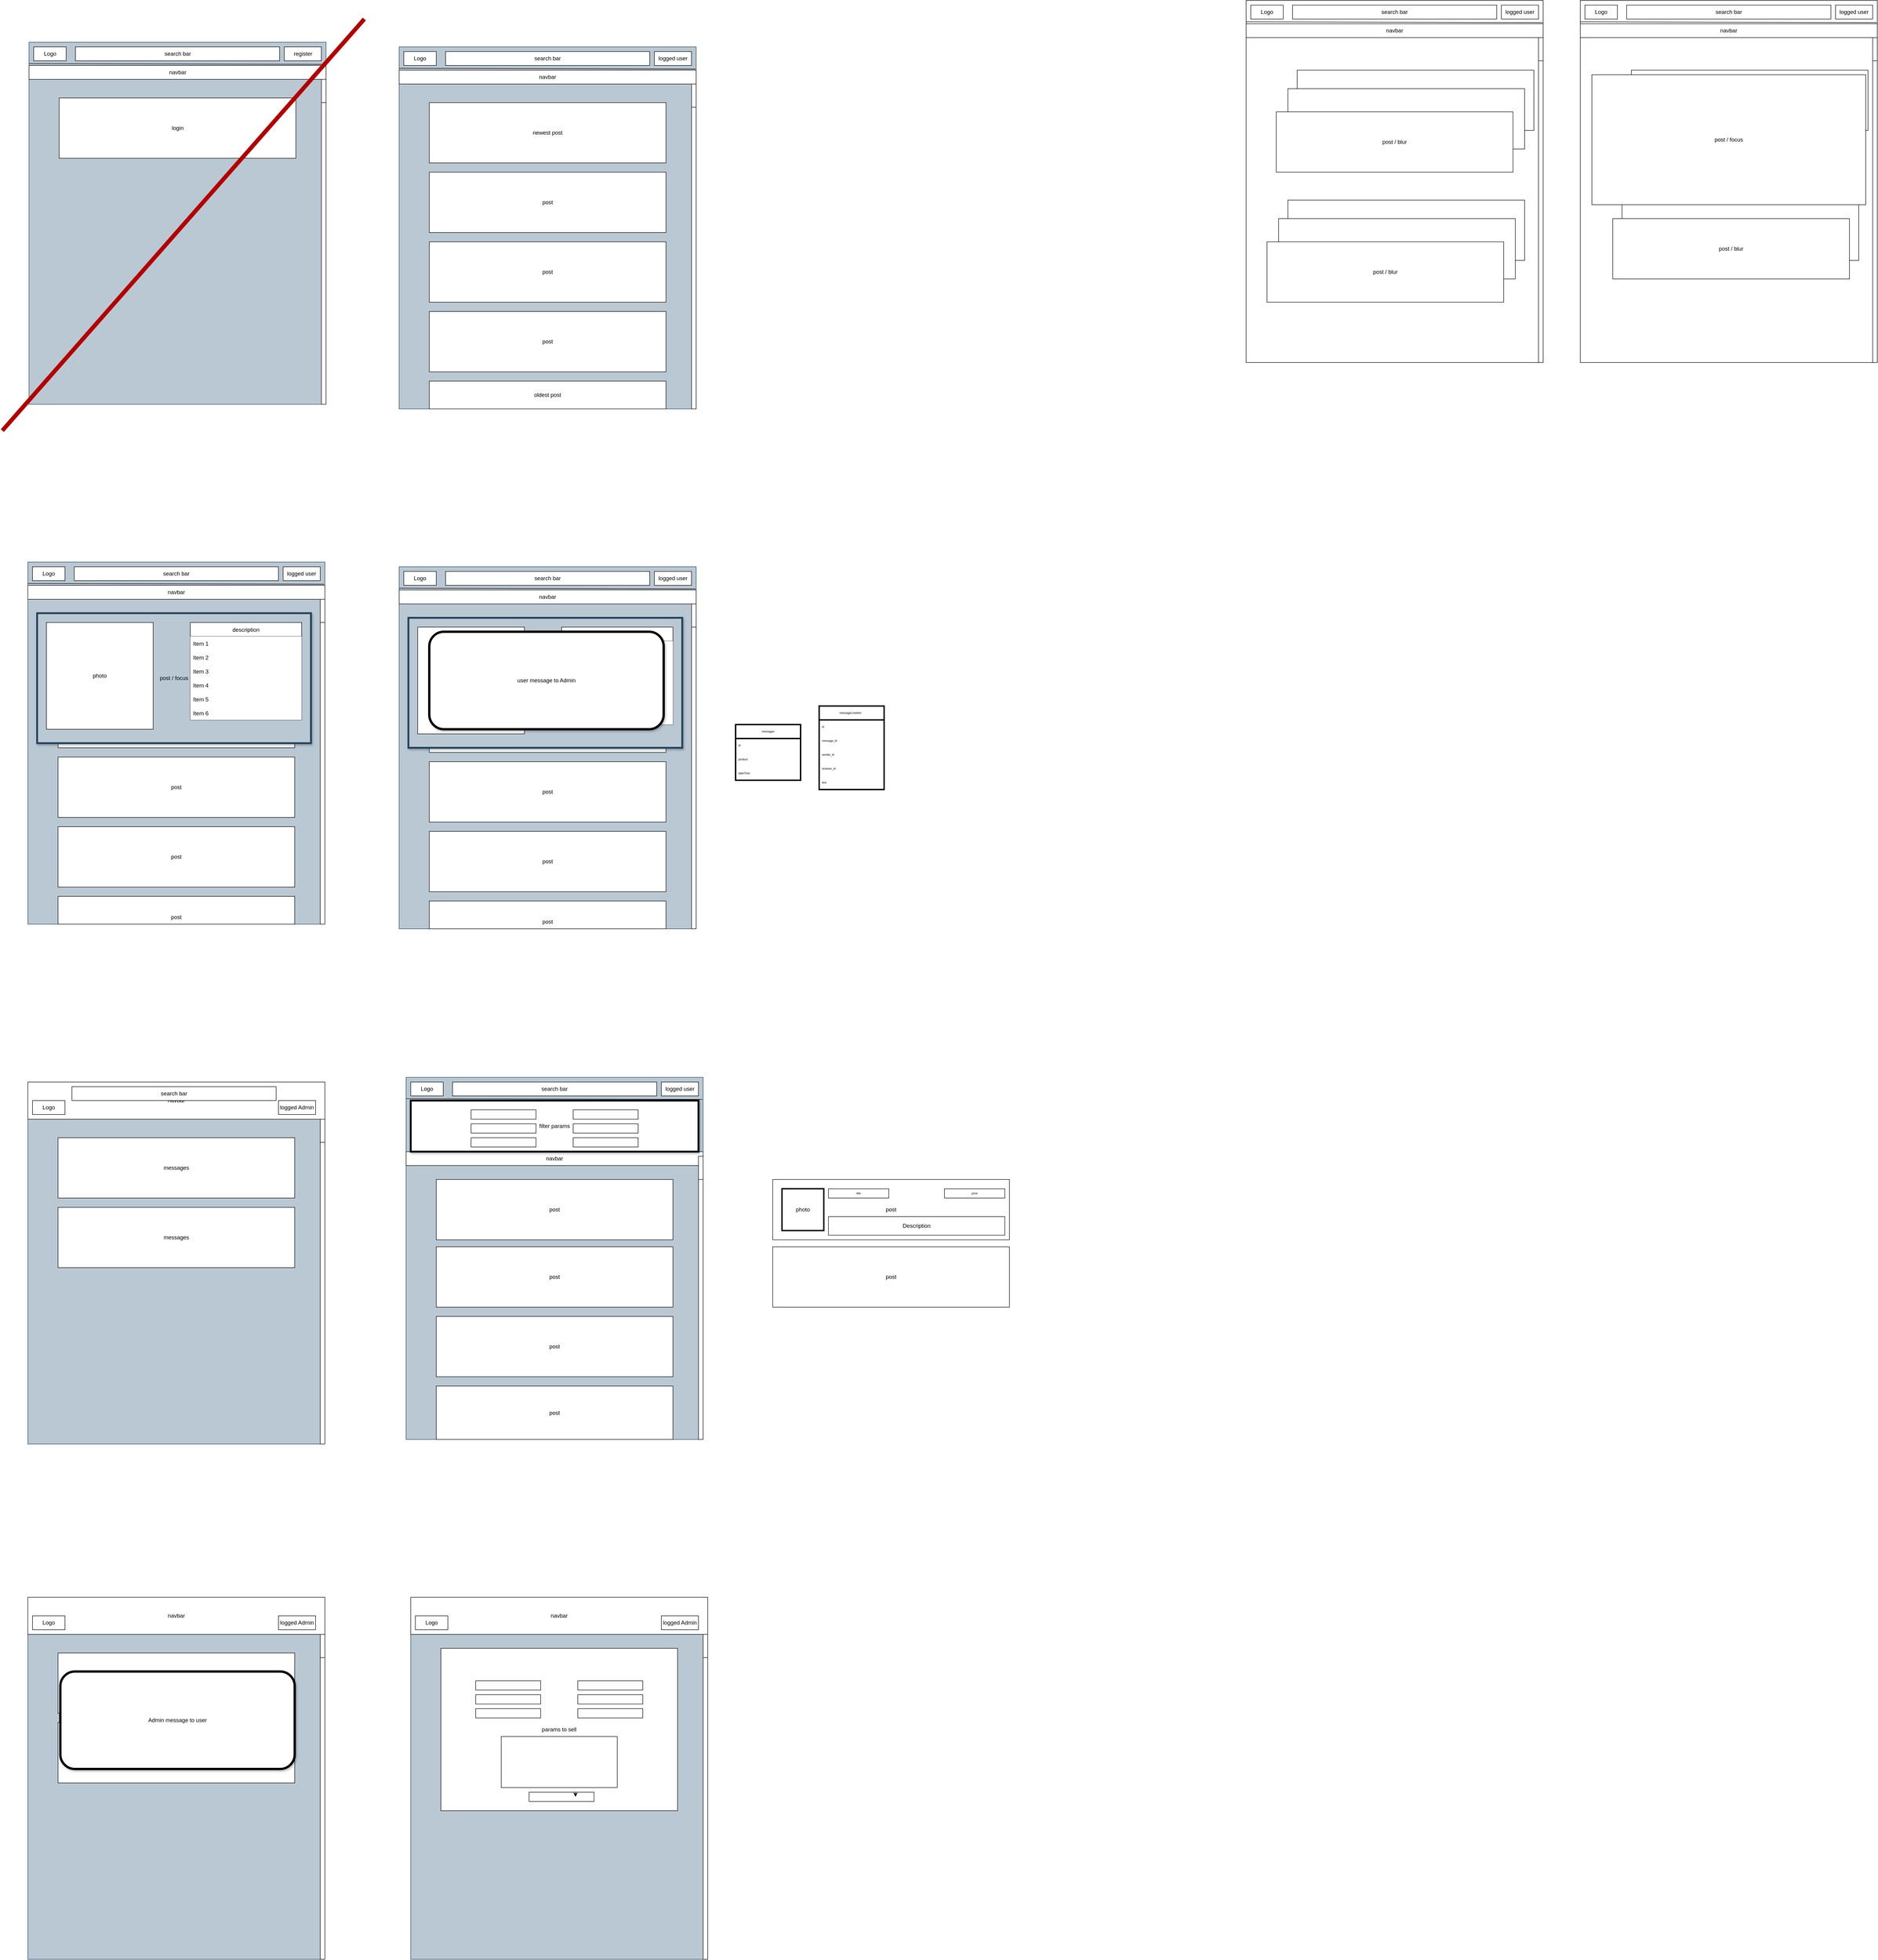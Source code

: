 <mxfile version="17.4.0" type="github">
  <diagram id="93Ngcf3RvPuJD8LFvW3L" name="Page-1">
    <mxGraphModel dx="2494" dy="1588" grid="1" gridSize="10" guides="1" tooltips="1" connect="1" arrows="1" fold="1" page="1" pageScale="1" pageWidth="850" pageHeight="1100" math="0" shadow="0">
      <root>
        <mxCell id="0" />
        <mxCell id="1" parent="0" />
        <mxCell id="HHoXv9YRz0qzlwkMwSRR-1" value="" style="rounded=0;whiteSpace=wrap;html=1;fillColor=#bac8d3;strokeColor=#23445d;" parent="1" vertex="1">
          <mxGeometry x="75" y="100" width="640" height="780" as="geometry" />
        </mxCell>
        <mxCell id="HHoXv9YRz0qzlwkMwSRR-2" value="Logo" style="rounded=0;whiteSpace=wrap;html=1;" parent="1" vertex="1">
          <mxGeometry x="85" y="110" width="70" height="30" as="geometry" />
        </mxCell>
        <mxCell id="HHoXv9YRz0qzlwkMwSRR-3" value="search bar" style="rounded=0;whiteSpace=wrap;html=1;" parent="1" vertex="1">
          <mxGeometry x="175" y="110" width="440" height="30" as="geometry" />
        </mxCell>
        <mxCell id="HHoXv9YRz0qzlwkMwSRR-4" value="logged user" style="rounded=0;whiteSpace=wrap;html=1;" parent="1" vertex="1">
          <mxGeometry x="625" y="110" width="80" height="30" as="geometry" />
        </mxCell>
        <mxCell id="HHoXv9YRz0qzlwkMwSRR-5" value="" style="endArrow=none;html=1;rounded=0;entryX=0.998;entryY=0.061;entryDx=0;entryDy=0;entryPerimeter=0;" parent="1" target="HHoXv9YRz0qzlwkMwSRR-1" edge="1">
          <mxGeometry width="50" height="50" relative="1" as="geometry">
            <mxPoint x="75" y="146" as="sourcePoint" />
            <mxPoint x="475" y="460" as="targetPoint" />
          </mxGeometry>
        </mxCell>
        <mxCell id="HHoXv9YRz0qzlwkMwSRR-6" value="navbar" style="rounded=0;whiteSpace=wrap;html=1;" parent="1" vertex="1">
          <mxGeometry x="75" y="150" width="640" height="30" as="geometry" />
        </mxCell>
        <mxCell id="HHoXv9YRz0qzlwkMwSRR-19" value="newest post" style="rounded=0;whiteSpace=wrap;html=1;" parent="1" vertex="1">
          <mxGeometry x="140" y="220" width="510" height="130" as="geometry" />
        </mxCell>
        <mxCell id="HHoXv9YRz0qzlwkMwSRR-20" value="post" style="rounded=0;whiteSpace=wrap;html=1;" parent="1" vertex="1">
          <mxGeometry x="140" y="370" width="510" height="130" as="geometry" />
        </mxCell>
        <mxCell id="HHoXv9YRz0qzlwkMwSRR-21" value="post" style="rounded=0;whiteSpace=wrap;html=1;" parent="1" vertex="1">
          <mxGeometry x="140" y="520" width="510" height="130" as="geometry" />
        </mxCell>
        <mxCell id="HHoXv9YRz0qzlwkMwSRR-22" value="post" style="rounded=0;whiteSpace=wrap;html=1;" parent="1" vertex="1">
          <mxGeometry x="140" y="670" width="510" height="130" as="geometry" />
        </mxCell>
        <mxCell id="HHoXv9YRz0qzlwkMwSRR-23" value="oldest post" style="rounded=0;whiteSpace=wrap;html=1;" parent="1" vertex="1">
          <mxGeometry x="140" y="820" width="510" height="60" as="geometry" />
        </mxCell>
        <mxCell id="HHoXv9YRz0qzlwkMwSRR-24" value="" style="rounded=0;whiteSpace=wrap;html=1;" parent="1" vertex="1">
          <mxGeometry x="705" y="180" width="10" height="700" as="geometry" />
        </mxCell>
        <mxCell id="HHoXv9YRz0qzlwkMwSRR-25" value="" style="rounded=0;whiteSpace=wrap;html=1;" parent="1" vertex="1">
          <mxGeometry x="705" y="180" width="10" height="50" as="geometry" />
        </mxCell>
        <mxCell id="HHoXv9YRz0qzlwkMwSRR-28" value="" style="rounded=0;whiteSpace=wrap;html=1;fillColor=#bac8d3;strokeColor=#23445d;" parent="1" vertex="1">
          <mxGeometry x="-722.5" y="90" width="640" height="780" as="geometry" />
        </mxCell>
        <mxCell id="HHoXv9YRz0qzlwkMwSRR-29" value="Logo" style="rounded=0;whiteSpace=wrap;html=1;" parent="1" vertex="1">
          <mxGeometry x="-712.5" y="100" width="70" height="30" as="geometry" />
        </mxCell>
        <mxCell id="HHoXv9YRz0qzlwkMwSRR-30" value="search bar" style="rounded=0;whiteSpace=wrap;html=1;" parent="1" vertex="1">
          <mxGeometry x="-622.5" y="100" width="440" height="30" as="geometry" />
        </mxCell>
        <mxCell id="HHoXv9YRz0qzlwkMwSRR-31" value="register" style="rounded=0;whiteSpace=wrap;html=1;" parent="1" vertex="1">
          <mxGeometry x="-172.5" y="100" width="80" height="30" as="geometry" />
        </mxCell>
        <mxCell id="HHoXv9YRz0qzlwkMwSRR-32" value="" style="endArrow=none;html=1;rounded=0;entryX=0.998;entryY=0.061;entryDx=0;entryDy=0;entryPerimeter=0;" parent="1" target="HHoXv9YRz0qzlwkMwSRR-28" edge="1">
          <mxGeometry width="50" height="50" relative="1" as="geometry">
            <mxPoint x="-722.5" y="136" as="sourcePoint" />
            <mxPoint x="-322.5" y="450" as="targetPoint" />
          </mxGeometry>
        </mxCell>
        <mxCell id="HHoXv9YRz0qzlwkMwSRR-33" value="navbar" style="rounded=0;whiteSpace=wrap;html=1;" parent="1" vertex="1">
          <mxGeometry x="-722.5" y="140" width="640" height="30" as="geometry" />
        </mxCell>
        <mxCell id="HHoXv9YRz0qzlwkMwSRR-34" value="login" style="rounded=0;whiteSpace=wrap;html=1;" parent="1" vertex="1">
          <mxGeometry x="-657.5" y="210" width="510" height="130" as="geometry" />
        </mxCell>
        <mxCell id="HHoXv9YRz0qzlwkMwSRR-39" value="" style="rounded=0;whiteSpace=wrap;html=1;" parent="1" vertex="1">
          <mxGeometry x="-92.5" y="170" width="10" height="700" as="geometry" />
        </mxCell>
        <mxCell id="HHoXv9YRz0qzlwkMwSRR-40" value="" style="rounded=0;whiteSpace=wrap;html=1;" parent="1" vertex="1">
          <mxGeometry x="-92.5" y="170" width="10" height="50" as="geometry" />
        </mxCell>
        <mxCell id="HHoXv9YRz0qzlwkMwSRR-41" value="" style="rounded=0;whiteSpace=wrap;html=1;" parent="1" vertex="1">
          <mxGeometry x="1900" width="640" height="780" as="geometry" />
        </mxCell>
        <mxCell id="HHoXv9YRz0qzlwkMwSRR-42" value="Logo" style="rounded=0;whiteSpace=wrap;html=1;" parent="1" vertex="1">
          <mxGeometry x="1910" y="10" width="70" height="30" as="geometry" />
        </mxCell>
        <mxCell id="HHoXv9YRz0qzlwkMwSRR-43" value="search bar" style="rounded=0;whiteSpace=wrap;html=1;" parent="1" vertex="1">
          <mxGeometry x="2000" y="10" width="440" height="30" as="geometry" />
        </mxCell>
        <mxCell id="HHoXv9YRz0qzlwkMwSRR-44" value="logged user" style="rounded=0;whiteSpace=wrap;html=1;" parent="1" vertex="1">
          <mxGeometry x="2450" y="10" width="80" height="30" as="geometry" />
        </mxCell>
        <mxCell id="HHoXv9YRz0qzlwkMwSRR-45" value="" style="endArrow=none;html=1;rounded=0;entryX=0.998;entryY=0.061;entryDx=0;entryDy=0;entryPerimeter=0;" parent="1" target="HHoXv9YRz0qzlwkMwSRR-41" edge="1">
          <mxGeometry width="50" height="50" relative="1" as="geometry">
            <mxPoint x="1900.0" y="46" as="sourcePoint" />
            <mxPoint x="2300" y="360" as="targetPoint" />
          </mxGeometry>
        </mxCell>
        <mxCell id="HHoXv9YRz0qzlwkMwSRR-46" value="navbar" style="rounded=0;whiteSpace=wrap;html=1;" parent="1" vertex="1">
          <mxGeometry x="1900" y="50" width="640" height="30" as="geometry" />
        </mxCell>
        <mxCell id="HHoXv9YRz0qzlwkMwSRR-47" value="post" style="rounded=0;whiteSpace=wrap;html=1;" parent="1" vertex="1">
          <mxGeometry x="2010" y="150" width="510" height="130" as="geometry" />
        </mxCell>
        <mxCell id="HHoXv9YRz0qzlwkMwSRR-48" value="post" style="rounded=0;whiteSpace=wrap;html=1;" parent="1" vertex="1">
          <mxGeometry x="1990" y="190" width="510" height="130" as="geometry" />
        </mxCell>
        <mxCell id="HHoXv9YRz0qzlwkMwSRR-49" value="post / blur" style="rounded=0;whiteSpace=wrap;html=1;" parent="1" vertex="1">
          <mxGeometry x="1965" y="240" width="510" height="130" as="geometry" />
        </mxCell>
        <mxCell id="HHoXv9YRz0qzlwkMwSRR-52" value="" style="rounded=0;whiteSpace=wrap;html=1;" parent="1" vertex="1">
          <mxGeometry x="2530" y="80" width="10" height="700" as="geometry" />
        </mxCell>
        <mxCell id="HHoXv9YRz0qzlwkMwSRR-53" value="" style="rounded=0;whiteSpace=wrap;html=1;" parent="1" vertex="1">
          <mxGeometry x="2530" y="80" width="10" height="50" as="geometry" />
        </mxCell>
        <mxCell id="HHoXv9YRz0qzlwkMwSRR-54" value="post" style="rounded=0;whiteSpace=wrap;html=1;" parent="1" vertex="1">
          <mxGeometry x="1990" y="430" width="510" height="130" as="geometry" />
        </mxCell>
        <mxCell id="HHoXv9YRz0qzlwkMwSRR-55" value="post" style="rounded=0;whiteSpace=wrap;html=1;" parent="1" vertex="1">
          <mxGeometry x="1970" y="470" width="510" height="130" as="geometry" />
        </mxCell>
        <mxCell id="HHoXv9YRz0qzlwkMwSRR-56" value="post / blur" style="rounded=0;whiteSpace=wrap;html=1;" parent="1" vertex="1">
          <mxGeometry x="1945" y="520" width="510" height="130" as="geometry" />
        </mxCell>
        <mxCell id="HHoXv9YRz0qzlwkMwSRR-58" value="" style="rounded=0;whiteSpace=wrap;html=1;" parent="1" vertex="1">
          <mxGeometry x="2620" width="640" height="780" as="geometry" />
        </mxCell>
        <mxCell id="HHoXv9YRz0qzlwkMwSRR-59" value="Logo" style="rounded=0;whiteSpace=wrap;html=1;" parent="1" vertex="1">
          <mxGeometry x="2630" y="10" width="70" height="30" as="geometry" />
        </mxCell>
        <mxCell id="HHoXv9YRz0qzlwkMwSRR-60" value="search bar" style="rounded=0;whiteSpace=wrap;html=1;" parent="1" vertex="1">
          <mxGeometry x="2720" y="10" width="440" height="30" as="geometry" />
        </mxCell>
        <mxCell id="HHoXv9YRz0qzlwkMwSRR-61" value="logged user" style="rounded=0;whiteSpace=wrap;html=1;" parent="1" vertex="1">
          <mxGeometry x="3170" y="10" width="80" height="30" as="geometry" />
        </mxCell>
        <mxCell id="HHoXv9YRz0qzlwkMwSRR-62" value="" style="endArrow=none;html=1;rounded=0;entryX=0.998;entryY=0.061;entryDx=0;entryDy=0;entryPerimeter=0;" parent="1" target="HHoXv9YRz0qzlwkMwSRR-58" edge="1">
          <mxGeometry width="50" height="50" relative="1" as="geometry">
            <mxPoint x="2620" y="46" as="sourcePoint" />
            <mxPoint x="3020" y="360" as="targetPoint" />
          </mxGeometry>
        </mxCell>
        <mxCell id="HHoXv9YRz0qzlwkMwSRR-63" value="navbar" style="rounded=0;whiteSpace=wrap;html=1;" parent="1" vertex="1">
          <mxGeometry x="2620" y="50" width="640" height="30" as="geometry" />
        </mxCell>
        <mxCell id="HHoXv9YRz0qzlwkMwSRR-64" value="post" style="rounded=0;whiteSpace=wrap;html=1;" parent="1" vertex="1">
          <mxGeometry x="2730" y="150" width="510" height="130" as="geometry" />
        </mxCell>
        <mxCell id="HHoXv9YRz0qzlwkMwSRR-65" value="post" style="rounded=0;whiteSpace=wrap;html=1;" parent="1" vertex="1">
          <mxGeometry x="2710" y="190" width="510" height="130" as="geometry" />
        </mxCell>
        <mxCell id="HHoXv9YRz0qzlwkMwSRR-66" value="post" style="rounded=0;whiteSpace=wrap;html=1;" parent="1" vertex="1">
          <mxGeometry x="2685" y="240" width="510" height="130" as="geometry" />
        </mxCell>
        <mxCell id="HHoXv9YRz0qzlwkMwSRR-67" value="" style="rounded=0;whiteSpace=wrap;html=1;" parent="1" vertex="1">
          <mxGeometry x="3250" y="80" width="10" height="700" as="geometry" />
        </mxCell>
        <mxCell id="HHoXv9YRz0qzlwkMwSRR-68" value="" style="rounded=0;whiteSpace=wrap;html=1;" parent="1" vertex="1">
          <mxGeometry x="3250" y="80" width="10" height="50" as="geometry" />
        </mxCell>
        <mxCell id="HHoXv9YRz0qzlwkMwSRR-69" value="post" style="rounded=0;whiteSpace=wrap;html=1;" parent="1" vertex="1">
          <mxGeometry x="2710" y="430" width="510" height="130" as="geometry" />
        </mxCell>
        <mxCell id="HHoXv9YRz0qzlwkMwSRR-70" value="post / blur" style="rounded=0;whiteSpace=wrap;html=1;" parent="1" vertex="1">
          <mxGeometry x="2690" y="470" width="510" height="130" as="geometry" />
        </mxCell>
        <mxCell id="HHoXv9YRz0qzlwkMwSRR-71" value="post / focus" style="rounded=0;whiteSpace=wrap;html=1;" parent="1" vertex="1">
          <mxGeometry x="2645" y="160" width="590" height="280" as="geometry" />
        </mxCell>
        <mxCell id="HHoXv9YRz0qzlwkMwSRR-72" value="" style="rounded=0;whiteSpace=wrap;html=1;fillColor=#bac8d3;strokeColor=#23445d;" parent="1" vertex="1">
          <mxGeometry x="-725" y="1210" width="640" height="780" as="geometry" />
        </mxCell>
        <mxCell id="HHoXv9YRz0qzlwkMwSRR-73" value="Logo" style="rounded=0;whiteSpace=wrap;html=1;" parent="1" vertex="1">
          <mxGeometry x="-715" y="1220" width="70" height="30" as="geometry" />
        </mxCell>
        <mxCell id="HHoXv9YRz0qzlwkMwSRR-74" value="search bar" style="rounded=0;whiteSpace=wrap;html=1;" parent="1" vertex="1">
          <mxGeometry x="-625" y="1220" width="440" height="30" as="geometry" />
        </mxCell>
        <mxCell id="HHoXv9YRz0qzlwkMwSRR-75" value="logged user" style="rounded=0;whiteSpace=wrap;html=1;" parent="1" vertex="1">
          <mxGeometry x="-175" y="1220" width="80" height="30" as="geometry" />
        </mxCell>
        <mxCell id="HHoXv9YRz0qzlwkMwSRR-76" value="" style="endArrow=none;html=1;rounded=0;entryX=0.998;entryY=0.061;entryDx=0;entryDy=0;entryPerimeter=0;" parent="1" target="HHoXv9YRz0qzlwkMwSRR-72" edge="1">
          <mxGeometry width="50" height="50" relative="1" as="geometry">
            <mxPoint x="-725" y="1256" as="sourcePoint" />
            <mxPoint x="-325" y="1570" as="targetPoint" />
          </mxGeometry>
        </mxCell>
        <mxCell id="HHoXv9YRz0qzlwkMwSRR-77" value="navbar" style="rounded=0;whiteSpace=wrap;html=1;" parent="1" vertex="1">
          <mxGeometry x="-725" y="1260" width="640" height="30" as="geometry" />
        </mxCell>
        <mxCell id="HHoXv9YRz0qzlwkMwSRR-78" value="post" style="rounded=0;whiteSpace=wrap;html=1;" parent="1" vertex="1">
          <mxGeometry x="-660" y="1330" width="510" height="130" as="geometry" />
        </mxCell>
        <mxCell id="HHoXv9YRz0qzlwkMwSRR-79" value="post" style="rounded=0;whiteSpace=wrap;html=1;" parent="1" vertex="1">
          <mxGeometry x="-660" y="1480" width="510" height="130" as="geometry" />
        </mxCell>
        <mxCell id="HHoXv9YRz0qzlwkMwSRR-80" value="post" style="rounded=0;whiteSpace=wrap;html=1;" parent="1" vertex="1">
          <mxGeometry x="-660" y="1630" width="510" height="130" as="geometry" />
        </mxCell>
        <mxCell id="HHoXv9YRz0qzlwkMwSRR-81" value="post" style="rounded=0;whiteSpace=wrap;html=1;" parent="1" vertex="1">
          <mxGeometry x="-660" y="1780" width="510" height="130" as="geometry" />
        </mxCell>
        <mxCell id="HHoXv9YRz0qzlwkMwSRR-82" value="&lt;br&gt;&lt;br&gt;post" style="rounded=0;whiteSpace=wrap;html=1;" parent="1" vertex="1">
          <mxGeometry x="-660" y="1930" width="510" height="60" as="geometry" />
        </mxCell>
        <mxCell id="HHoXv9YRz0qzlwkMwSRR-83" value="" style="rounded=0;whiteSpace=wrap;html=1;" parent="1" vertex="1">
          <mxGeometry x="-95" y="1290" width="10" height="700" as="geometry" />
        </mxCell>
        <mxCell id="HHoXv9YRz0qzlwkMwSRR-84" value="" style="rounded=0;whiteSpace=wrap;html=1;" parent="1" vertex="1">
          <mxGeometry x="-95" y="1290" width="10" height="50" as="geometry" />
        </mxCell>
        <mxCell id="HHoXv9YRz0qzlwkMwSRR-85" value="post / focus" style="rounded=0;whiteSpace=wrap;html=1;fillColor=#bac8d3;strokeColor=#23445d;gradientColor=none;strokeWidth=4;perimeterSpacing=8;glass=0;shadow=1;sketch=0;" parent="1" vertex="1">
          <mxGeometry x="-705" y="1320" width="590" height="280" as="geometry" />
        </mxCell>
        <mxCell id="HHoXv9YRz0qzlwkMwSRR-86" value="photo" style="whiteSpace=wrap;html=1;aspect=fixed;" parent="1" vertex="1">
          <mxGeometry x="-685" y="1340" width="230" height="230" as="geometry" />
        </mxCell>
        <mxCell id="HHoXv9YRz0qzlwkMwSRR-87" value="description" style="swimlane;fontStyle=0;childLayout=stackLayout;horizontal=1;startSize=30;horizontalStack=0;resizeParent=1;resizeParentMax=0;resizeLast=0;collapsible=1;marginBottom=0;" parent="1" vertex="1">
          <mxGeometry x="-375" y="1340" width="240" height="210" as="geometry" />
        </mxCell>
        <mxCell id="HHoXv9YRz0qzlwkMwSRR-88" value="Item 1" style="text;align=left;verticalAlign=middle;spacingLeft=4;spacingRight=4;overflow=hidden;points=[[0,0.5],[1,0.5]];portConstraint=eastwest;rotatable=0;fillColor=default;" parent="HHoXv9YRz0qzlwkMwSRR-87" vertex="1">
          <mxGeometry y="30" width="240" height="30" as="geometry" />
        </mxCell>
        <mxCell id="HHoXv9YRz0qzlwkMwSRR-89" value="Item 2" style="text;align=left;verticalAlign=middle;spacingLeft=4;spacingRight=4;overflow=hidden;points=[[0,0.5],[1,0.5]];portConstraint=eastwest;rotatable=0;fillColor=default;" parent="HHoXv9YRz0qzlwkMwSRR-87" vertex="1">
          <mxGeometry y="60" width="240" height="30" as="geometry" />
        </mxCell>
        <mxCell id="HHoXv9YRz0qzlwkMwSRR-90" value="Item 3" style="text;align=left;verticalAlign=middle;spacingLeft=4;spacingRight=4;overflow=hidden;points=[[0,0.5],[1,0.5]];portConstraint=eastwest;rotatable=0;fillColor=default;" parent="HHoXv9YRz0qzlwkMwSRR-87" vertex="1">
          <mxGeometry y="90" width="240" height="30" as="geometry" />
        </mxCell>
        <mxCell id="HHoXv9YRz0qzlwkMwSRR-91" value="Item 4" style="text;align=left;verticalAlign=middle;spacingLeft=4;spacingRight=4;overflow=hidden;points=[[0,0.5],[1,0.5]];portConstraint=eastwest;rotatable=0;fillColor=default;" parent="HHoXv9YRz0qzlwkMwSRR-87" vertex="1">
          <mxGeometry y="120" width="240" height="30" as="geometry" />
        </mxCell>
        <mxCell id="HHoXv9YRz0qzlwkMwSRR-92" value="Item 5" style="text;align=left;verticalAlign=middle;spacingLeft=4;spacingRight=4;overflow=hidden;points=[[0,0.5],[1,0.5]];portConstraint=eastwest;rotatable=0;fillColor=default;" parent="HHoXv9YRz0qzlwkMwSRR-87" vertex="1">
          <mxGeometry y="150" width="240" height="30" as="geometry" />
        </mxCell>
        <mxCell id="HHoXv9YRz0qzlwkMwSRR-93" value="Item 6" style="text;align=left;verticalAlign=middle;spacingLeft=4;spacingRight=4;overflow=hidden;points=[[0,0.5],[1,0.5]];portConstraint=eastwest;rotatable=0;fillColor=default;" parent="HHoXv9YRz0qzlwkMwSRR-87" vertex="1">
          <mxGeometry y="180" width="240" height="30" as="geometry" />
        </mxCell>
        <mxCell id="HHoXv9YRz0qzlwkMwSRR-94" value="" style="rounded=0;whiteSpace=wrap;html=1;fillColor=#bac8d3;strokeColor=#23445d;" parent="1" vertex="1">
          <mxGeometry x="90" y="2320" width="640" height="780" as="geometry" />
        </mxCell>
        <mxCell id="HHoXv9YRz0qzlwkMwSRR-95" value="Logo" style="rounded=0;whiteSpace=wrap;html=1;" parent="1" vertex="1">
          <mxGeometry x="100" y="2330" width="70" height="30" as="geometry" />
        </mxCell>
        <mxCell id="HHoXv9YRz0qzlwkMwSRR-96" value="search bar" style="rounded=0;whiteSpace=wrap;html=1;" parent="1" vertex="1">
          <mxGeometry x="190" y="2330" width="440" height="30" as="geometry" />
        </mxCell>
        <mxCell id="HHoXv9YRz0qzlwkMwSRR-97" value="logged user" style="rounded=0;whiteSpace=wrap;html=1;" parent="1" vertex="1">
          <mxGeometry x="640" y="2330" width="80" height="30" as="geometry" />
        </mxCell>
        <mxCell id="HHoXv9YRz0qzlwkMwSRR-98" value="" style="endArrow=none;html=1;rounded=0;entryX=0.998;entryY=0.061;entryDx=0;entryDy=0;entryPerimeter=0;" parent="1" target="HHoXv9YRz0qzlwkMwSRR-94" edge="1">
          <mxGeometry width="50" height="50" relative="1" as="geometry">
            <mxPoint x="90" y="2366" as="sourcePoint" />
            <mxPoint x="490" y="2680" as="targetPoint" />
          </mxGeometry>
        </mxCell>
        <mxCell id="HHoXv9YRz0qzlwkMwSRR-99" value="navbar" style="rounded=0;whiteSpace=wrap;html=1;" parent="1" vertex="1">
          <mxGeometry x="90" y="2480" width="640" height="30" as="geometry" />
        </mxCell>
        <mxCell id="HHoXv9YRz0qzlwkMwSRR-100" value="post" style="rounded=0;whiteSpace=wrap;html=1;" parent="1" vertex="1">
          <mxGeometry x="155" y="2685" width="510" height="130" as="geometry" />
        </mxCell>
        <mxCell id="HHoXv9YRz0qzlwkMwSRR-101" value="post" style="rounded=0;whiteSpace=wrap;html=1;" parent="1" vertex="1">
          <mxGeometry x="155" y="2835" width="510" height="130" as="geometry" />
        </mxCell>
        <mxCell id="HHoXv9YRz0qzlwkMwSRR-102" value="post" style="rounded=0;whiteSpace=wrap;html=1;" parent="1" vertex="1">
          <mxGeometry x="155" y="2985" width="510" height="115" as="geometry" />
        </mxCell>
        <mxCell id="HHoXv9YRz0qzlwkMwSRR-105" value="" style="rounded=0;whiteSpace=wrap;html=1;" parent="1" vertex="1">
          <mxGeometry x="720" y="2490" width="10" height="610" as="geometry" />
        </mxCell>
        <mxCell id="HHoXv9YRz0qzlwkMwSRR-106" value="" style="rounded=0;whiteSpace=wrap;html=1;" parent="1" vertex="1">
          <mxGeometry x="720" y="2490" width="10" height="50" as="geometry" />
        </mxCell>
        <mxCell id="HHoXv9YRz0qzlwkMwSRR-107" value="filter params" style="rounded=0;whiteSpace=wrap;html=1;shadow=1;glass=0;sketch=0;strokeWidth=4;fillColor=default;gradientColor=none;" parent="1" vertex="1">
          <mxGeometry x="100" y="2370" width="620" height="110" as="geometry" />
        </mxCell>
        <mxCell id="HHoXv9YRz0qzlwkMwSRR-108" value="" style="rounded=0;whiteSpace=wrap;html=1;shadow=0;glass=0;sketch=0;strokeWidth=1;fillColor=default;gradientColor=none;" parent="1" vertex="1">
          <mxGeometry x="230" y="2390" width="140" height="20" as="geometry" />
        </mxCell>
        <mxCell id="HHoXv9YRz0qzlwkMwSRR-109" value="" style="rounded=0;whiteSpace=wrap;html=1;shadow=0;glass=0;sketch=0;strokeWidth=1;fillColor=default;gradientColor=none;" parent="1" vertex="1">
          <mxGeometry x="230" y="2420" width="140" height="20" as="geometry" />
        </mxCell>
        <mxCell id="HHoXv9YRz0qzlwkMwSRR-110" value="" style="rounded=0;whiteSpace=wrap;html=1;shadow=0;glass=0;sketch=0;strokeWidth=1;fillColor=default;gradientColor=none;" parent="1" vertex="1">
          <mxGeometry x="230" y="2450" width="140" height="20" as="geometry" />
        </mxCell>
        <mxCell id="HHoXv9YRz0qzlwkMwSRR-111" value="" style="rounded=0;whiteSpace=wrap;html=1;shadow=0;glass=0;sketch=0;strokeWidth=1;fillColor=default;gradientColor=none;" parent="1" vertex="1">
          <mxGeometry x="450" y="2390" width="140" height="20" as="geometry" />
        </mxCell>
        <mxCell id="HHoXv9YRz0qzlwkMwSRR-112" value="" style="rounded=0;whiteSpace=wrap;html=1;shadow=0;glass=0;sketch=0;strokeWidth=1;fillColor=default;gradientColor=none;" parent="1" vertex="1">
          <mxGeometry x="450" y="2420" width="140" height="20" as="geometry" />
        </mxCell>
        <mxCell id="HHoXv9YRz0qzlwkMwSRR-113" value="" style="rounded=0;whiteSpace=wrap;html=1;shadow=0;glass=0;sketch=0;strokeWidth=1;fillColor=default;gradientColor=none;" parent="1" vertex="1">
          <mxGeometry x="450" y="2450" width="140" height="20" as="geometry" />
        </mxCell>
        <mxCell id="HHoXv9YRz0qzlwkMwSRR-114" value="post" style="rounded=0;whiteSpace=wrap;html=1;" parent="1" vertex="1">
          <mxGeometry x="155" y="2540" width="510" height="130" as="geometry" />
        </mxCell>
        <mxCell id="HHoXv9YRz0qzlwkMwSRR-115" style="edgeStyle=orthogonalEdgeStyle;rounded=0;orthogonalLoop=1;jettySize=auto;html=1;exitX=0.5;exitY=1;exitDx=0;exitDy=0;" parent="1" source="HHoXv9YRz0qzlwkMwSRR-102" target="HHoXv9YRz0qzlwkMwSRR-102" edge="1">
          <mxGeometry relative="1" as="geometry" />
        </mxCell>
        <mxCell id="HHoXv9YRz0qzlwkMwSRR-117" value="" style="rounded=0;whiteSpace=wrap;html=1;fillColor=#bac8d3;strokeColor=#23445d;" parent="1" vertex="1">
          <mxGeometry x="75" y="1220" width="640" height="780" as="geometry" />
        </mxCell>
        <mxCell id="HHoXv9YRz0qzlwkMwSRR-118" value="Logo" style="rounded=0;whiteSpace=wrap;html=1;" parent="1" vertex="1">
          <mxGeometry x="85" y="1230" width="70" height="30" as="geometry" />
        </mxCell>
        <mxCell id="HHoXv9YRz0qzlwkMwSRR-119" value="search bar" style="rounded=0;whiteSpace=wrap;html=1;" parent="1" vertex="1">
          <mxGeometry x="175" y="1230" width="440" height="30" as="geometry" />
        </mxCell>
        <mxCell id="HHoXv9YRz0qzlwkMwSRR-120" value="logged user" style="rounded=0;whiteSpace=wrap;html=1;" parent="1" vertex="1">
          <mxGeometry x="625" y="1230" width="80" height="30" as="geometry" />
        </mxCell>
        <mxCell id="HHoXv9YRz0qzlwkMwSRR-121" value="" style="endArrow=none;html=1;rounded=0;entryX=0.998;entryY=0.061;entryDx=0;entryDy=0;entryPerimeter=0;" parent="1" target="HHoXv9YRz0qzlwkMwSRR-117" edge="1">
          <mxGeometry width="50" height="50" relative="1" as="geometry">
            <mxPoint x="75" y="1266" as="sourcePoint" />
            <mxPoint x="475" y="1580" as="targetPoint" />
          </mxGeometry>
        </mxCell>
        <mxCell id="HHoXv9YRz0qzlwkMwSRR-122" value="navbar" style="rounded=0;whiteSpace=wrap;html=1;" parent="1" vertex="1">
          <mxGeometry x="75" y="1270" width="640" height="30" as="geometry" />
        </mxCell>
        <mxCell id="HHoXv9YRz0qzlwkMwSRR-123" value="post" style="rounded=0;whiteSpace=wrap;html=1;" parent="1" vertex="1">
          <mxGeometry x="140" y="1340" width="510" height="130" as="geometry" />
        </mxCell>
        <mxCell id="HHoXv9YRz0qzlwkMwSRR-124" value="post" style="rounded=0;whiteSpace=wrap;html=1;" parent="1" vertex="1">
          <mxGeometry x="140" y="1490" width="510" height="130" as="geometry" />
        </mxCell>
        <mxCell id="HHoXv9YRz0qzlwkMwSRR-125" value="post" style="rounded=0;whiteSpace=wrap;html=1;" parent="1" vertex="1">
          <mxGeometry x="140" y="1640" width="510" height="130" as="geometry" />
        </mxCell>
        <mxCell id="HHoXv9YRz0qzlwkMwSRR-126" value="post" style="rounded=0;whiteSpace=wrap;html=1;" parent="1" vertex="1">
          <mxGeometry x="140" y="1790" width="510" height="130" as="geometry" />
        </mxCell>
        <mxCell id="HHoXv9YRz0qzlwkMwSRR-127" value="&lt;br&gt;&lt;br&gt;post" style="rounded=0;whiteSpace=wrap;html=1;" parent="1" vertex="1">
          <mxGeometry x="140" y="1940" width="510" height="60" as="geometry" />
        </mxCell>
        <mxCell id="HHoXv9YRz0qzlwkMwSRR-128" value="" style="rounded=0;whiteSpace=wrap;html=1;" parent="1" vertex="1">
          <mxGeometry x="705" y="1300" width="10" height="700" as="geometry" />
        </mxCell>
        <mxCell id="HHoXv9YRz0qzlwkMwSRR-129" value="" style="rounded=0;whiteSpace=wrap;html=1;" parent="1" vertex="1">
          <mxGeometry x="705" y="1300" width="10" height="50" as="geometry" />
        </mxCell>
        <mxCell id="HHoXv9YRz0qzlwkMwSRR-130" value="post / focus" style="rounded=0;whiteSpace=wrap;html=1;fillColor=#bac8d3;strokeColor=#23445d;gradientColor=none;strokeWidth=4;perimeterSpacing=8;glass=0;shadow=1;sketch=0;" parent="1" vertex="1">
          <mxGeometry x="95" y="1330" width="590" height="280" as="geometry" />
        </mxCell>
        <mxCell id="HHoXv9YRz0qzlwkMwSRR-131" value="photo" style="whiteSpace=wrap;html=1;aspect=fixed;" parent="1" vertex="1">
          <mxGeometry x="115" y="1350" width="230" height="230" as="geometry" />
        </mxCell>
        <mxCell id="HHoXv9YRz0qzlwkMwSRR-132" value="description" style="swimlane;fontStyle=0;childLayout=stackLayout;horizontal=1;startSize=30;horizontalStack=0;resizeParent=1;resizeParentMax=0;resizeLast=0;collapsible=1;marginBottom=0;" parent="1" vertex="1">
          <mxGeometry x="425" y="1350" width="240" height="210" as="geometry" />
        </mxCell>
        <mxCell id="HHoXv9YRz0qzlwkMwSRR-133" value="Item 1" style="text;align=left;verticalAlign=middle;spacingLeft=4;spacingRight=4;overflow=hidden;points=[[0,0.5],[1,0.5]];portConstraint=eastwest;rotatable=0;fillColor=default;" parent="HHoXv9YRz0qzlwkMwSRR-132" vertex="1">
          <mxGeometry y="30" width="240" height="30" as="geometry" />
        </mxCell>
        <mxCell id="HHoXv9YRz0qzlwkMwSRR-134" value="Item 2" style="text;align=left;verticalAlign=middle;spacingLeft=4;spacingRight=4;overflow=hidden;points=[[0,0.5],[1,0.5]];portConstraint=eastwest;rotatable=0;fillColor=default;" parent="HHoXv9YRz0qzlwkMwSRR-132" vertex="1">
          <mxGeometry y="60" width="240" height="30" as="geometry" />
        </mxCell>
        <mxCell id="HHoXv9YRz0qzlwkMwSRR-135" value="Item 3" style="text;align=left;verticalAlign=middle;spacingLeft=4;spacingRight=4;overflow=hidden;points=[[0,0.5],[1,0.5]];portConstraint=eastwest;rotatable=0;fillColor=default;" parent="HHoXv9YRz0qzlwkMwSRR-132" vertex="1">
          <mxGeometry y="90" width="240" height="30" as="geometry" />
        </mxCell>
        <mxCell id="HHoXv9YRz0qzlwkMwSRR-136" value="Item 4" style="text;align=left;verticalAlign=middle;spacingLeft=4;spacingRight=4;overflow=hidden;points=[[0,0.5],[1,0.5]];portConstraint=eastwest;rotatable=0;fillColor=default;" parent="HHoXv9YRz0qzlwkMwSRR-132" vertex="1">
          <mxGeometry y="120" width="240" height="30" as="geometry" />
        </mxCell>
        <mxCell id="HHoXv9YRz0qzlwkMwSRR-137" value="Item 5" style="text;align=left;verticalAlign=middle;spacingLeft=4;spacingRight=4;overflow=hidden;points=[[0,0.5],[1,0.5]];portConstraint=eastwest;rotatable=0;fillColor=default;" parent="HHoXv9YRz0qzlwkMwSRR-132" vertex="1">
          <mxGeometry y="150" width="240" height="30" as="geometry" />
        </mxCell>
        <mxCell id="HHoXv9YRz0qzlwkMwSRR-138" value="Item 6" style="text;align=left;verticalAlign=middle;spacingLeft=4;spacingRight=4;overflow=hidden;points=[[0,0.5],[1,0.5]];portConstraint=eastwest;rotatable=0;fillColor=default;" parent="HHoXv9YRz0qzlwkMwSRR-132" vertex="1">
          <mxGeometry y="180" width="240" height="30" as="geometry" />
        </mxCell>
        <mxCell id="HHoXv9YRz0qzlwkMwSRR-140" value="user message to Admin" style="rounded=1;whiteSpace=wrap;html=1;shadow=1;glass=0;sketch=0;strokeWidth=5;fillColor=default;gradientColor=none;" parent="1" vertex="1">
          <mxGeometry x="140" y="1360" width="505" height="210" as="geometry" />
        </mxCell>
        <mxCell id="HHoXv9YRz0qzlwkMwSRR-141" value="" style="rounded=0;whiteSpace=wrap;html=1;fillColor=#bac8d3;strokeColor=#23445d;" parent="1" vertex="1">
          <mxGeometry x="-725" y="2330" width="640" height="780" as="geometry" />
        </mxCell>
        <mxCell id="HHoXv9YRz0qzlwkMwSRR-145" value="" style="endArrow=none;html=1;rounded=0;entryX=0.998;entryY=0.061;entryDx=0;entryDy=0;entryPerimeter=0;" parent="1" target="HHoXv9YRz0qzlwkMwSRR-141" edge="1">
          <mxGeometry width="50" height="50" relative="1" as="geometry">
            <mxPoint x="-725" y="2376" as="sourcePoint" />
            <mxPoint x="-325" y="2690" as="targetPoint" />
          </mxGeometry>
        </mxCell>
        <mxCell id="HHoXv9YRz0qzlwkMwSRR-146" value="navbar" style="rounded=0;whiteSpace=wrap;html=1;" parent="1" vertex="1">
          <mxGeometry x="-725" y="2330" width="640" height="80" as="geometry" />
        </mxCell>
        <mxCell id="HHoXv9YRz0qzlwkMwSRR-147" value="messages" style="rounded=0;whiteSpace=wrap;html=1;" parent="1" vertex="1">
          <mxGeometry x="-660" y="2450" width="510" height="130" as="geometry" />
        </mxCell>
        <mxCell id="HHoXv9YRz0qzlwkMwSRR-148" value="messages" style="rounded=0;whiteSpace=wrap;html=1;" parent="1" vertex="1">
          <mxGeometry x="-660" y="2600" width="510" height="130" as="geometry" />
        </mxCell>
        <mxCell id="HHoXv9YRz0qzlwkMwSRR-152" value="" style="rounded=0;whiteSpace=wrap;html=1;" parent="1" vertex="1">
          <mxGeometry x="-95" y="2410" width="10" height="700" as="geometry" />
        </mxCell>
        <mxCell id="HHoXv9YRz0qzlwkMwSRR-153" value="" style="rounded=0;whiteSpace=wrap;html=1;" parent="1" vertex="1">
          <mxGeometry x="-95" y="2410" width="10" height="50" as="geometry" />
        </mxCell>
        <mxCell id="HHoXv9YRz0qzlwkMwSRR-156" value="logged Admin" style="rounded=0;whiteSpace=wrap;html=1;" parent="1" vertex="1">
          <mxGeometry x="-185" y="2370" width="80" height="30" as="geometry" />
        </mxCell>
        <mxCell id="HHoXv9YRz0qzlwkMwSRR-157" value="Logo" style="rounded=0;whiteSpace=wrap;html=1;" parent="1" vertex="1">
          <mxGeometry x="-715" y="2370" width="70" height="30" as="geometry" />
        </mxCell>
        <mxCell id="HHoXv9YRz0qzlwkMwSRR-158" value="" style="rounded=0;whiteSpace=wrap;html=1;fillColor=#bac8d3;strokeColor=#23445d;" parent="1" vertex="1">
          <mxGeometry x="100" y="3440" width="640" height="780" as="geometry" />
        </mxCell>
        <mxCell id="HHoXv9YRz0qzlwkMwSRR-159" value="" style="endArrow=none;html=1;rounded=0;entryX=0.998;entryY=0.061;entryDx=0;entryDy=0;entryPerimeter=0;" parent="1" target="HHoXv9YRz0qzlwkMwSRR-158" edge="1">
          <mxGeometry width="50" height="50" relative="1" as="geometry">
            <mxPoint x="100" y="3486" as="sourcePoint" />
            <mxPoint x="500" y="3800" as="targetPoint" />
          </mxGeometry>
        </mxCell>
        <mxCell id="HHoXv9YRz0qzlwkMwSRR-160" value="navbar" style="rounded=0;whiteSpace=wrap;html=1;" parent="1" vertex="1">
          <mxGeometry x="100" y="3440" width="640" height="80" as="geometry" />
        </mxCell>
        <mxCell id="HHoXv9YRz0qzlwkMwSRR-161" value="params to sell" style="rounded=0;whiteSpace=wrap;html=1;" parent="1" vertex="1">
          <mxGeometry x="165" y="3550" width="510" height="350" as="geometry" />
        </mxCell>
        <mxCell id="HHoXv9YRz0qzlwkMwSRR-163" value="" style="rounded=0;whiteSpace=wrap;html=1;" parent="1" vertex="1">
          <mxGeometry x="730" y="3520" width="10" height="700" as="geometry" />
        </mxCell>
        <mxCell id="HHoXv9YRz0qzlwkMwSRR-164" value="" style="rounded=0;whiteSpace=wrap;html=1;" parent="1" vertex="1">
          <mxGeometry x="730" y="3520" width="10" height="50" as="geometry" />
        </mxCell>
        <mxCell id="HHoXv9YRz0qzlwkMwSRR-165" value="logged Admin" style="rounded=0;whiteSpace=wrap;html=1;" parent="1" vertex="1">
          <mxGeometry x="640" y="3480" width="80" height="30" as="geometry" />
        </mxCell>
        <mxCell id="HHoXv9YRz0qzlwkMwSRR-166" value="Logo" style="rounded=0;whiteSpace=wrap;html=1;" parent="1" vertex="1">
          <mxGeometry x="110" y="3480" width="70" height="30" as="geometry" />
        </mxCell>
        <mxCell id="HHoXv9YRz0qzlwkMwSRR-167" value="" style="rounded=0;whiteSpace=wrap;html=1;shadow=0;glass=0;sketch=0;strokeWidth=1;fillColor=default;gradientColor=none;" parent="1" vertex="1">
          <mxGeometry x="240" y="3620" width="140" height="20" as="geometry" />
        </mxCell>
        <mxCell id="HHoXv9YRz0qzlwkMwSRR-168" value="" style="rounded=0;whiteSpace=wrap;html=1;shadow=0;glass=0;sketch=0;strokeWidth=1;fillColor=default;gradientColor=none;" parent="1" vertex="1">
          <mxGeometry x="240" y="3650" width="140" height="20" as="geometry" />
        </mxCell>
        <mxCell id="HHoXv9YRz0qzlwkMwSRR-169" value="" style="rounded=0;whiteSpace=wrap;html=1;shadow=0;glass=0;sketch=0;strokeWidth=1;fillColor=default;gradientColor=none;" parent="1" vertex="1">
          <mxGeometry x="240" y="3680" width="140" height="20" as="geometry" />
        </mxCell>
        <mxCell id="HHoXv9YRz0qzlwkMwSRR-170" value="" style="rounded=0;whiteSpace=wrap;html=1;shadow=0;glass=0;sketch=0;strokeWidth=1;fillColor=default;gradientColor=none;" parent="1" vertex="1">
          <mxGeometry x="460" y="3620" width="140" height="20" as="geometry" />
        </mxCell>
        <mxCell id="HHoXv9YRz0qzlwkMwSRR-171" value="" style="rounded=0;whiteSpace=wrap;html=1;shadow=0;glass=0;sketch=0;strokeWidth=1;fillColor=default;gradientColor=none;" parent="1" vertex="1">
          <mxGeometry x="460" y="3650" width="140" height="20" as="geometry" />
        </mxCell>
        <mxCell id="HHoXv9YRz0qzlwkMwSRR-172" value="" style="rounded=0;whiteSpace=wrap;html=1;shadow=0;glass=0;sketch=0;strokeWidth=1;fillColor=default;gradientColor=none;" parent="1" vertex="1">
          <mxGeometry x="460" y="3680" width="140" height="20" as="geometry" />
        </mxCell>
        <mxCell id="HHoXv9YRz0qzlwkMwSRR-173" value="" style="rounded=0;whiteSpace=wrap;html=1;" parent="1" vertex="1">
          <mxGeometry x="295" y="3740" width="250" height="110" as="geometry" />
        </mxCell>
        <mxCell id="HHoXv9YRz0qzlwkMwSRR-174" value="" style="rounded=0;whiteSpace=wrap;html=1;shadow=0;glass=0;sketch=0;strokeWidth=1;fillColor=default;gradientColor=none;" parent="1" vertex="1">
          <mxGeometry x="355" y="3860" width="140" height="20" as="geometry" />
        </mxCell>
        <mxCell id="HHoXv9YRz0qzlwkMwSRR-175" style="edgeStyle=orthogonalEdgeStyle;rounded=0;orthogonalLoop=1;jettySize=auto;html=1;exitX=0.75;exitY=0;exitDx=0;exitDy=0;entryX=0.714;entryY=0.5;entryDx=0;entryDy=0;entryPerimeter=0;" parent="1" source="HHoXv9YRz0qzlwkMwSRR-174" target="HHoXv9YRz0qzlwkMwSRR-174" edge="1">
          <mxGeometry relative="1" as="geometry" />
        </mxCell>
        <mxCell id="HHoXv9YRz0qzlwkMwSRR-176" value="" style="rounded=0;whiteSpace=wrap;html=1;fillColor=#bac8d3;strokeColor=#23445d;" parent="1" vertex="1">
          <mxGeometry x="-725" y="3440" width="640" height="780" as="geometry" />
        </mxCell>
        <mxCell id="HHoXv9YRz0qzlwkMwSRR-177" value="" style="endArrow=none;html=1;rounded=0;entryX=0.998;entryY=0.061;entryDx=0;entryDy=0;entryPerimeter=0;" parent="1" target="HHoXv9YRz0qzlwkMwSRR-176" edge="1">
          <mxGeometry width="50" height="50" relative="1" as="geometry">
            <mxPoint x="-725" y="3486" as="sourcePoint" />
            <mxPoint x="-325" y="3800" as="targetPoint" />
          </mxGeometry>
        </mxCell>
        <mxCell id="HHoXv9YRz0qzlwkMwSRR-178" value="navbar" style="rounded=0;whiteSpace=wrap;html=1;" parent="1" vertex="1">
          <mxGeometry x="-725" y="3440" width="640" height="80" as="geometry" />
        </mxCell>
        <mxCell id="HHoXv9YRz0qzlwkMwSRR-179" value="messages" style="rounded=0;whiteSpace=wrap;html=1;" parent="1" vertex="1">
          <mxGeometry x="-660" y="3560" width="510" height="130" as="geometry" />
        </mxCell>
        <mxCell id="HHoXv9YRz0qzlwkMwSRR-180" value="messages" style="rounded=0;whiteSpace=wrap;html=1;" parent="1" vertex="1">
          <mxGeometry x="-660" y="3710" width="510" height="130" as="geometry" />
        </mxCell>
        <mxCell id="HHoXv9YRz0qzlwkMwSRR-181" value="" style="rounded=0;whiteSpace=wrap;html=1;" parent="1" vertex="1">
          <mxGeometry x="-95" y="3520" width="10" height="700" as="geometry" />
        </mxCell>
        <mxCell id="HHoXv9YRz0qzlwkMwSRR-182" value="" style="rounded=0;whiteSpace=wrap;html=1;" parent="1" vertex="1">
          <mxGeometry x="-95" y="3520" width="10" height="50" as="geometry" />
        </mxCell>
        <mxCell id="HHoXv9YRz0qzlwkMwSRR-183" value="logged Admin" style="rounded=0;whiteSpace=wrap;html=1;" parent="1" vertex="1">
          <mxGeometry x="-185" y="3480" width="80" height="30" as="geometry" />
        </mxCell>
        <mxCell id="HHoXv9YRz0qzlwkMwSRR-184" value="Logo" style="rounded=0;whiteSpace=wrap;html=1;" parent="1" vertex="1">
          <mxGeometry x="-715" y="3480" width="70" height="30" as="geometry" />
        </mxCell>
        <mxCell id="HHoXv9YRz0qzlwkMwSRR-185" value="Admin message to user" style="rounded=1;whiteSpace=wrap;html=1;shadow=1;glass=0;sketch=0;strokeWidth=5;fillColor=default;gradientColor=none;" parent="1" vertex="1">
          <mxGeometry x="-655" y="3600" width="505" height="210" as="geometry" />
        </mxCell>
        <mxCell id="HHoXv9YRz0qzlwkMwSRR-189" value="post" style="rounded=0;whiteSpace=wrap;html=1;" parent="1" vertex="1">
          <mxGeometry x="880" y="2540" width="510" height="130" as="geometry" />
        </mxCell>
        <mxCell id="HHoXv9YRz0qzlwkMwSRR-190" value="photo" style="whiteSpace=wrap;html=1;aspect=fixed;rounded=0;shadow=0;glass=0;sketch=0;strokeWidth=3;fillColor=none;gradientColor=#ffffff;" parent="1" vertex="1">
          <mxGeometry x="900" y="2560" width="90" height="90" as="geometry" />
        </mxCell>
        <mxCell id="HHoXv9YRz0qzlwkMwSRR-191" value="Description" style="rounded=0;whiteSpace=wrap;html=1;shadow=0;glass=0;sketch=0;strokeWidth=1;fillColor=default;gradientColor=none;" parent="1" vertex="1">
          <mxGeometry x="1000" y="2620" width="380" height="40" as="geometry" />
        </mxCell>
        <mxCell id="HHoXv9YRz0qzlwkMwSRR-195" value="title" style="rounded=0;whiteSpace=wrap;html=1;shadow=0;glass=0;sketch=0;fontSize=6;strokeWidth=1;fillColor=default;gradientColor=none;" parent="1" vertex="1">
          <mxGeometry x="1000" y="2560" width="130" height="20" as="geometry" />
        </mxCell>
        <mxCell id="HHoXv9YRz0qzlwkMwSRR-196" value="price" style="rounded=0;whiteSpace=wrap;html=1;shadow=0;glass=0;sketch=0;fontSize=6;strokeWidth=1;fillColor=default;gradientColor=none;" parent="1" vertex="1">
          <mxGeometry x="1250" y="2560" width="130" height="20" as="geometry" />
        </mxCell>
        <mxCell id="HHoXv9YRz0qzlwkMwSRR-197" value="post" style="rounded=0;whiteSpace=wrap;html=1;" parent="1" vertex="1">
          <mxGeometry x="880" y="2685" width="510" height="130" as="geometry" />
        </mxCell>
        <mxCell id="kcWS1jkIcYf4hen80Twd-1" value="" style="endArrow=none;html=1;rounded=0;fontSize=6;fillColor=#e51400;strokeColor=#B20000;strokeWidth=9;" edge="1" parent="1">
          <mxGeometry width="50" height="50" relative="1" as="geometry">
            <mxPoint x="-780" y="926.667" as="sourcePoint" />
            <mxPoint y="40" as="targetPoint" />
          </mxGeometry>
        </mxCell>
        <mxCell id="kcWS1jkIcYf4hen80Twd-2" value="search bar" style="rounded=0;whiteSpace=wrap;html=1;" vertex="1" parent="1">
          <mxGeometry x="-630" y="2340" width="440" height="30" as="geometry" />
        </mxCell>
        <mxCell id="kcWS1jkIcYf4hen80Twd-3" value="messageLineItem   " style="swimlane;fontStyle=0;childLayout=stackLayout;horizontal=1;startSize=30;horizontalStack=0;resizeParent=1;resizeParentMax=0;resizeLast=0;collapsible=1;marginBottom=0;rounded=0;shadow=0;glass=0;sketch=0;fontSize=6;strokeWidth=3;fillColor=none;gradientColor=none;" vertex="1" parent="1">
          <mxGeometry x="980" y="1520" width="140" height="180" as="geometry" />
        </mxCell>
        <mxCell id="kcWS1jkIcYf4hen80Twd-4" value="id   " style="text;strokeColor=none;fillColor=none;align=left;verticalAlign=middle;spacingLeft=4;spacingRight=4;overflow=hidden;points=[[0,0.5],[1,0.5]];portConstraint=eastwest;rotatable=0;rounded=0;shadow=0;glass=0;sketch=0;fontSize=6;" vertex="1" parent="kcWS1jkIcYf4hen80Twd-3">
          <mxGeometry y="30" width="140" height="30" as="geometry" />
        </mxCell>
        <mxCell id="kcWS1jkIcYf4hen80Twd-5" value="message_id" style="text;strokeColor=none;fillColor=none;align=left;verticalAlign=middle;spacingLeft=4;spacingRight=4;overflow=hidden;points=[[0,0.5],[1,0.5]];portConstraint=eastwest;rotatable=0;rounded=0;shadow=0;glass=0;sketch=0;fontSize=6;" vertex="1" parent="kcWS1jkIcYf4hen80Twd-3">
          <mxGeometry y="60" width="140" height="30" as="geometry" />
        </mxCell>
        <mxCell id="kcWS1jkIcYf4hen80Twd-6" value="sender_id" style="text;strokeColor=none;fillColor=none;align=left;verticalAlign=middle;spacingLeft=4;spacingRight=4;overflow=hidden;points=[[0,0.5],[1,0.5]];portConstraint=eastwest;rotatable=0;rounded=0;shadow=0;glass=0;sketch=0;fontSize=6;" vertex="1" parent="kcWS1jkIcYf4hen80Twd-3">
          <mxGeometry y="90" width="140" height="30" as="geometry" />
        </mxCell>
        <mxCell id="kcWS1jkIcYf4hen80Twd-7" value="receiver_id" style="text;strokeColor=none;fillColor=none;align=left;verticalAlign=middle;spacingLeft=4;spacingRight=4;overflow=hidden;points=[[0,0.5],[1,0.5]];portConstraint=eastwest;rotatable=0;rounded=0;shadow=0;glass=0;sketch=0;fontSize=6;" vertex="1" parent="kcWS1jkIcYf4hen80Twd-3">
          <mxGeometry y="120" width="140" height="30" as="geometry" />
        </mxCell>
        <mxCell id="kcWS1jkIcYf4hen80Twd-8" value="text" style="text;strokeColor=none;fillColor=none;align=left;verticalAlign=middle;spacingLeft=4;spacingRight=4;overflow=hidden;points=[[0,0.5],[1,0.5]];portConstraint=eastwest;rotatable=0;rounded=0;shadow=0;glass=0;sketch=0;fontSize=6;" vertex="1" parent="kcWS1jkIcYf4hen80Twd-3">
          <mxGeometry y="150" width="140" height="30" as="geometry" />
        </mxCell>
        <mxCell id="kcWS1jkIcYf4hen80Twd-10" value="messages" style="swimlane;fontStyle=0;childLayout=stackLayout;horizontal=1;startSize=30;horizontalStack=0;resizeParent=1;resizeParentMax=0;resizeLast=0;collapsible=1;marginBottom=0;rounded=0;shadow=0;glass=0;sketch=0;fontSize=6;strokeWidth=3;fillColor=none;gradientColor=none;" vertex="1" parent="1">
          <mxGeometry x="800" y="1560" width="140" height="120" as="geometry" />
        </mxCell>
        <mxCell id="kcWS1jkIcYf4hen80Twd-11" value="id   " style="text;strokeColor=none;fillColor=none;align=left;verticalAlign=middle;spacingLeft=4;spacingRight=4;overflow=hidden;points=[[0,0.5],[1,0.5]];portConstraint=eastwest;rotatable=0;rounded=0;shadow=0;glass=0;sketch=0;fontSize=6;" vertex="1" parent="kcWS1jkIcYf4hen80Twd-10">
          <mxGeometry y="30" width="140" height="30" as="geometry" />
        </mxCell>
        <mxCell id="kcWS1jkIcYf4hen80Twd-14" value="product" style="text;strokeColor=none;fillColor=none;align=left;verticalAlign=middle;spacingLeft=4;spacingRight=4;overflow=hidden;points=[[0,0.5],[1,0.5]];portConstraint=eastwest;rotatable=0;rounded=0;shadow=0;glass=0;sketch=0;fontSize=6;" vertex="1" parent="kcWS1jkIcYf4hen80Twd-10">
          <mxGeometry y="60" width="140" height="30" as="geometry" />
        </mxCell>
        <mxCell id="kcWS1jkIcYf4hen80Twd-15" value="dateTime" style="text;strokeColor=none;fillColor=none;align=left;verticalAlign=middle;spacingLeft=4;spacingRight=4;overflow=hidden;points=[[0,0.5],[1,0.5]];portConstraint=eastwest;rotatable=0;rounded=0;shadow=0;glass=0;sketch=0;fontSize=6;" vertex="1" parent="kcWS1jkIcYf4hen80Twd-10">
          <mxGeometry y="90" width="140" height="30" as="geometry" />
        </mxCell>
      </root>
    </mxGraphModel>
  </diagram>
</mxfile>
